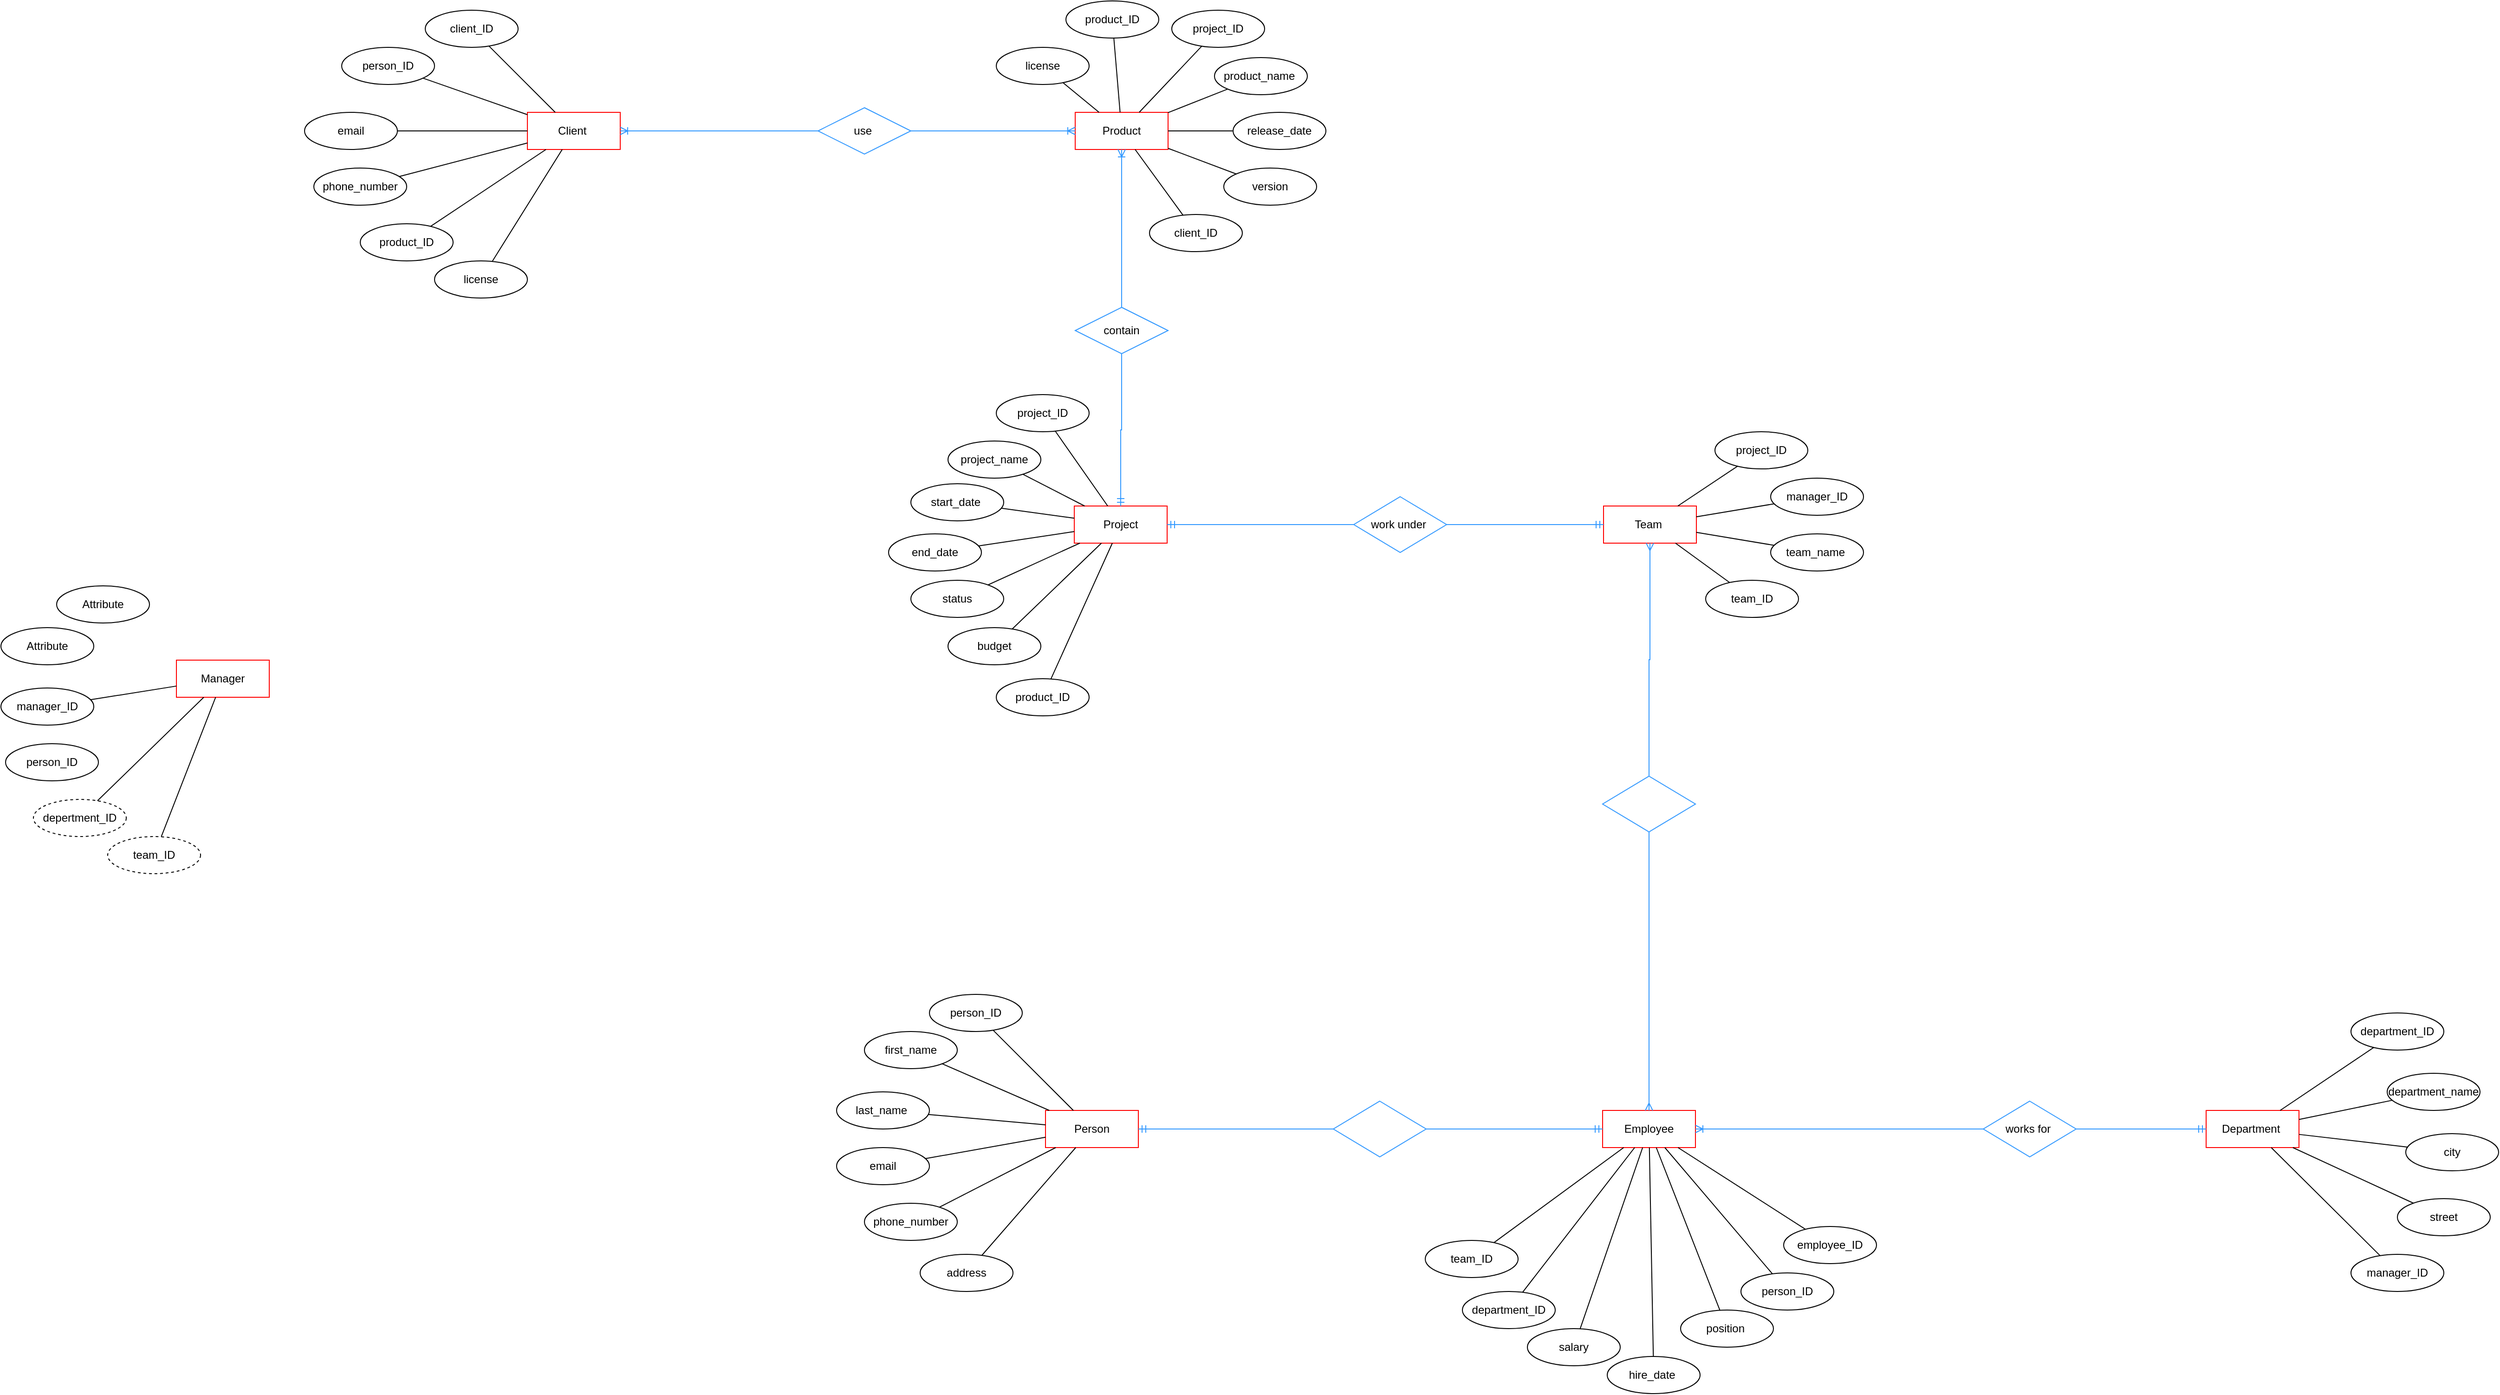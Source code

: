 <mxfile version="24.7.16">
  <diagram name="Сторінка-1" id="sg_AovQOAlRPVP2MbBbo">
    <mxGraphModel dx="3805" dy="3594" grid="1" gridSize="10" guides="1" tooltips="1" connect="1" arrows="1" fold="1" page="1" pageScale="1" pageWidth="827" pageHeight="1169" math="0" shadow="0">
      <root>
        <mxCell id="0" />
        <mxCell id="1" parent="0" />
        <mxCell id="2VthVkV6U9Xf0mXh9X9m-2" value="person_ID" style="ellipse;whiteSpace=wrap;html=1;align=center;" vertex="1" parent="1">
          <mxGeometry x="880" y="-350" width="100" height="40" as="geometry" />
        </mxCell>
        <mxCell id="2VthVkV6U9Xf0mXh9X9m-3" value="first_name" style="ellipse;whiteSpace=wrap;html=1;align=center;" vertex="1" parent="1">
          <mxGeometry x="810" y="-310" width="100" height="40" as="geometry" />
        </mxCell>
        <mxCell id="2VthVkV6U9Xf0mXh9X9m-4" value="last_name&amp;nbsp;" style="ellipse;whiteSpace=wrap;html=1;align=center;" vertex="1" parent="1">
          <mxGeometry x="780" y="-245" width="100" height="40" as="geometry" />
        </mxCell>
        <mxCell id="2VthVkV6U9Xf0mXh9X9m-5" value="email" style="ellipse;whiteSpace=wrap;html=1;align=center;" vertex="1" parent="1">
          <mxGeometry x="780" y="-185" width="100" height="40" as="geometry" />
        </mxCell>
        <mxCell id="2VthVkV6U9Xf0mXh9X9m-6" value="phone_number" style="ellipse;whiteSpace=wrap;html=1;align=center;" vertex="1" parent="1">
          <mxGeometry x="810" y="-125" width="100" height="40" as="geometry" />
        </mxCell>
        <mxCell id="2VthVkV6U9Xf0mXh9X9m-7" value="Person" style="whiteSpace=wrap;html=1;align=center;strokeColor=#FF0000;" vertex="1" parent="1">
          <mxGeometry x="1005" y="-225" width="100" height="40" as="geometry" />
        </mxCell>
        <mxCell id="2VthVkV6U9Xf0mXh9X9m-8" value="address" style="ellipse;whiteSpace=wrap;html=1;align=center;" vertex="1" parent="1">
          <mxGeometry x="870" y="-70" width="100" height="40" as="geometry" />
        </mxCell>
        <mxCell id="2VthVkV6U9Xf0mXh9X9m-9" value="Employee" style="whiteSpace=wrap;html=1;align=center;strokeColor=#FF0000;" vertex="1" parent="1">
          <mxGeometry x="1605" y="-225" width="100" height="40" as="geometry" />
        </mxCell>
        <mxCell id="2VthVkV6U9Xf0mXh9X9m-10" value="employee_ID" style="ellipse;whiteSpace=wrap;html=1;align=center;" vertex="1" parent="1">
          <mxGeometry x="1800" y="-100" width="100" height="40" as="geometry" />
        </mxCell>
        <mxCell id="2VthVkV6U9Xf0mXh9X9m-11" value="person_ID" style="ellipse;whiteSpace=wrap;html=1;align=center;" vertex="1" parent="1">
          <mxGeometry x="1754" y="-50" width="100" height="40" as="geometry" />
        </mxCell>
        <mxCell id="2VthVkV6U9Xf0mXh9X9m-12" value="position&amp;nbsp;" style="ellipse;whiteSpace=wrap;html=1;align=center;" vertex="1" parent="1">
          <mxGeometry x="1689" y="-10" width="100" height="40" as="geometry" />
        </mxCell>
        <mxCell id="2VthVkV6U9Xf0mXh9X9m-13" value="hire_date&amp;nbsp;" style="ellipse;whiteSpace=wrap;html=1;align=center;" vertex="1" parent="1">
          <mxGeometry x="1610" y="40" width="100" height="40" as="geometry" />
        </mxCell>
        <mxCell id="2VthVkV6U9Xf0mXh9X9m-14" value="salary" style="ellipse;whiteSpace=wrap;html=1;align=center;" vertex="1" parent="1">
          <mxGeometry x="1524" y="10" width="100" height="40" as="geometry" />
        </mxCell>
        <mxCell id="2VthVkV6U9Xf0mXh9X9m-15" value="department_ID" style="ellipse;whiteSpace=wrap;html=1;align=center;" vertex="1" parent="1">
          <mxGeometry x="1454" y="-30" width="100" height="40" as="geometry" />
        </mxCell>
        <mxCell id="2VthVkV6U9Xf0mXh9X9m-16" value="team_ID" style="ellipse;whiteSpace=wrap;html=1;align=center;" vertex="1" parent="1">
          <mxGeometry x="1414" y="-85" width="100" height="40" as="geometry" />
        </mxCell>
        <mxCell id="2VthVkV6U9Xf0mXh9X9m-17" value="Department&amp;nbsp;" style="whiteSpace=wrap;html=1;align=center;strokeColor=#FF0000;" vertex="1" parent="1">
          <mxGeometry x="2255" y="-225" width="100" height="40" as="geometry" />
        </mxCell>
        <mxCell id="2VthVkV6U9Xf0mXh9X9m-18" value="department_ID" style="ellipse;whiteSpace=wrap;html=1;align=center;" vertex="1" parent="1">
          <mxGeometry x="2411" y="-330" width="100" height="40" as="geometry" />
        </mxCell>
        <mxCell id="2VthVkV6U9Xf0mXh9X9m-19" value="department_name" style="ellipse;whiteSpace=wrap;html=1;align=center;" vertex="1" parent="1">
          <mxGeometry x="2450" y="-265" width="100" height="40" as="geometry" />
        </mxCell>
        <mxCell id="2VthVkV6U9Xf0mXh9X9m-20" value="manager_ID" style="ellipse;whiteSpace=wrap;html=1;align=center;" vertex="1" parent="1">
          <mxGeometry x="2411" y="-70" width="100" height="40" as="geometry" />
        </mxCell>
        <mxCell id="2VthVkV6U9Xf0mXh9X9m-22" value="Team&amp;nbsp;" style="whiteSpace=wrap;html=1;align=center;strokeColor=#FF0000;" vertex="1" parent="1">
          <mxGeometry x="1606" y="-876" width="100" height="40" as="geometry" />
        </mxCell>
        <mxCell id="2VthVkV6U9Xf0mXh9X9m-23" value="team_ID" style="ellipse;whiteSpace=wrap;html=1;align=center;" vertex="1" parent="1">
          <mxGeometry x="1716" y="-796" width="100" height="40" as="geometry" />
        </mxCell>
        <mxCell id="2VthVkV6U9Xf0mXh9X9m-24" value="team_name&amp;nbsp;" style="ellipse;whiteSpace=wrap;html=1;align=center;" vertex="1" parent="1">
          <mxGeometry x="1786" y="-846" width="100" height="40" as="geometry" />
        </mxCell>
        <mxCell id="2VthVkV6U9Xf0mXh9X9m-25" value="manager_ID" style="ellipse;whiteSpace=wrap;html=1;align=center;" vertex="1" parent="1">
          <mxGeometry x="1786" y="-906" width="100" height="40" as="geometry" />
        </mxCell>
        <mxCell id="2VthVkV6U9Xf0mXh9X9m-26" value="project_ID" style="ellipse;whiteSpace=wrap;html=1;align=center;" vertex="1" parent="1">
          <mxGeometry x="1726" y="-956" width="100" height="40" as="geometry" />
        </mxCell>
        <mxCell id="2VthVkV6U9Xf0mXh9X9m-28" value="Product" style="whiteSpace=wrap;html=1;align=center;strokeColor=#FF0000;" vertex="1" parent="1">
          <mxGeometry x="1037" y="-1300" width="100" height="40" as="geometry" />
        </mxCell>
        <mxCell id="2VthVkV6U9Xf0mXh9X9m-29" value="product_ID" style="ellipse;whiteSpace=wrap;html=1;align=center;" vertex="1" parent="1">
          <mxGeometry x="1027" y="-1420" width="100" height="40" as="geometry" />
        </mxCell>
        <mxCell id="2VthVkV6U9Xf0mXh9X9m-30" value="product_name&amp;nbsp;" style="ellipse;whiteSpace=wrap;html=1;align=center;" vertex="1" parent="1">
          <mxGeometry x="1187" y="-1359" width="100" height="40" as="geometry" />
        </mxCell>
        <mxCell id="2VthVkV6U9Xf0mXh9X9m-31" value="release_date" style="ellipse;whiteSpace=wrap;html=1;align=center;" vertex="1" parent="1">
          <mxGeometry x="1207" y="-1300" width="100" height="40" as="geometry" />
        </mxCell>
        <mxCell id="2VthVkV6U9Xf0mXh9X9m-32" value="version" style="ellipse;whiteSpace=wrap;html=1;align=center;" vertex="1" parent="1">
          <mxGeometry x="1197" y="-1240" width="100" height="40" as="geometry" />
        </mxCell>
        <mxCell id="2VthVkV6U9Xf0mXh9X9m-33" value="client_ID" style="ellipse;whiteSpace=wrap;html=1;align=center;" vertex="1" parent="1">
          <mxGeometry x="1117" y="-1190" width="100" height="40" as="geometry" />
        </mxCell>
        <mxCell id="2VthVkV6U9Xf0mXh9X9m-34" value="Project" style="whiteSpace=wrap;html=1;align=center;strokeColor=#FF0000;" vertex="1" parent="1">
          <mxGeometry x="1036" y="-876" width="100" height="40" as="geometry" />
        </mxCell>
        <mxCell id="2VthVkV6U9Xf0mXh9X9m-35" value="project_ID" style="ellipse;whiteSpace=wrap;html=1;align=center;" vertex="1" parent="1">
          <mxGeometry x="952" y="-996" width="100" height="40" as="geometry" />
        </mxCell>
        <mxCell id="2VthVkV6U9Xf0mXh9X9m-36" value="project_name" style="ellipse;whiteSpace=wrap;html=1;align=center;" vertex="1" parent="1">
          <mxGeometry x="900" y="-946" width="100" height="40" as="geometry" />
        </mxCell>
        <mxCell id="2VthVkV6U9Xf0mXh9X9m-37" value="start_date&amp;nbsp;" style="ellipse;whiteSpace=wrap;html=1;align=center;" vertex="1" parent="1">
          <mxGeometry x="860" y="-900" width="100" height="40" as="geometry" />
        </mxCell>
        <mxCell id="2VthVkV6U9Xf0mXh9X9m-38" value="end_date" style="ellipse;whiteSpace=wrap;html=1;align=center;" vertex="1" parent="1">
          <mxGeometry x="836" y="-846" width="100" height="40" as="geometry" />
        </mxCell>
        <mxCell id="2VthVkV6U9Xf0mXh9X9m-39" value="status" style="ellipse;whiteSpace=wrap;html=1;align=center;" vertex="1" parent="1">
          <mxGeometry x="860" y="-796" width="100" height="40" as="geometry" />
        </mxCell>
        <mxCell id="2VthVkV6U9Xf0mXh9X9m-40" value="budget" style="ellipse;whiteSpace=wrap;html=1;align=center;" vertex="1" parent="1">
          <mxGeometry x="900" y="-745" width="100" height="40" as="geometry" />
        </mxCell>
        <mxCell id="2VthVkV6U9Xf0mXh9X9m-41" value="product_ID" style="ellipse;whiteSpace=wrap;html=1;align=center;" vertex="1" parent="1">
          <mxGeometry x="952" y="-690" width="100" height="40" as="geometry" />
        </mxCell>
        <mxCell id="2VthVkV6U9Xf0mXh9X9m-43" value="Client&amp;nbsp;" style="whiteSpace=wrap;html=1;align=center;strokeColor=#FF0000;" vertex="1" parent="1">
          <mxGeometry x="447" y="-1300" width="100" height="40" as="geometry" />
        </mxCell>
        <mxCell id="2VthVkV6U9Xf0mXh9X9m-44" value="client_ID" style="ellipse;whiteSpace=wrap;html=1;align=center;" vertex="1" parent="1">
          <mxGeometry x="337" y="-1410" width="100" height="40" as="geometry" />
        </mxCell>
        <mxCell id="2VthVkV6U9Xf0mXh9X9m-46" value="" style="endArrow=none;html=1;rounded=0;" edge="1" parent="1" source="2VthVkV6U9Xf0mXh9X9m-2" target="2VthVkV6U9Xf0mXh9X9m-7">
          <mxGeometry relative="1" as="geometry">
            <mxPoint x="1300" y="-270" as="sourcePoint" />
            <mxPoint x="1460" y="-270" as="targetPoint" />
          </mxGeometry>
        </mxCell>
        <mxCell id="2VthVkV6U9Xf0mXh9X9m-53" value="" style="endArrow=none;html=1;rounded=0;" edge="1" parent="1" source="2VthVkV6U9Xf0mXh9X9m-3" target="2VthVkV6U9Xf0mXh9X9m-7">
          <mxGeometry relative="1" as="geometry">
            <mxPoint x="1170" y="-190" as="sourcePoint" />
            <mxPoint x="1330" y="-190" as="targetPoint" />
          </mxGeometry>
        </mxCell>
        <mxCell id="2VthVkV6U9Xf0mXh9X9m-54" value="" style="endArrow=none;html=1;rounded=0;" edge="1" parent="1" source="2VthVkV6U9Xf0mXh9X9m-4" target="2VthVkV6U9Xf0mXh9X9m-7">
          <mxGeometry relative="1" as="geometry">
            <mxPoint x="1170" y="-190" as="sourcePoint" />
            <mxPoint x="1330" y="-190" as="targetPoint" />
          </mxGeometry>
        </mxCell>
        <mxCell id="2VthVkV6U9Xf0mXh9X9m-55" value="" style="endArrow=none;html=1;rounded=0;" edge="1" parent="1" source="2VthVkV6U9Xf0mXh9X9m-5" target="2VthVkV6U9Xf0mXh9X9m-7">
          <mxGeometry relative="1" as="geometry">
            <mxPoint x="1170" y="-190" as="sourcePoint" />
            <mxPoint x="1330" y="-190" as="targetPoint" />
          </mxGeometry>
        </mxCell>
        <mxCell id="2VthVkV6U9Xf0mXh9X9m-56" value="" style="endArrow=none;html=1;rounded=0;" edge="1" parent="1" source="2VthVkV6U9Xf0mXh9X9m-6" target="2VthVkV6U9Xf0mXh9X9m-7">
          <mxGeometry relative="1" as="geometry">
            <mxPoint x="1170" y="-190" as="sourcePoint" />
            <mxPoint x="1330" y="-190" as="targetPoint" />
          </mxGeometry>
        </mxCell>
        <mxCell id="2VthVkV6U9Xf0mXh9X9m-57" value="" style="endArrow=none;html=1;rounded=0;" edge="1" parent="1" source="2VthVkV6U9Xf0mXh9X9m-8" target="2VthVkV6U9Xf0mXh9X9m-7">
          <mxGeometry relative="1" as="geometry">
            <mxPoint x="1170" y="-190" as="sourcePoint" />
            <mxPoint x="1330" y="-190" as="targetPoint" />
          </mxGeometry>
        </mxCell>
        <mxCell id="2VthVkV6U9Xf0mXh9X9m-58" value="" style="endArrow=none;html=1;rounded=0;" edge="1" parent="1" source="2VthVkV6U9Xf0mXh9X9m-23" target="2VthVkV6U9Xf0mXh9X9m-22">
          <mxGeometry relative="1" as="geometry">
            <mxPoint x="1956" y="-736" as="sourcePoint" />
            <mxPoint x="2116" y="-736" as="targetPoint" />
          </mxGeometry>
        </mxCell>
        <mxCell id="2VthVkV6U9Xf0mXh9X9m-59" value="" style="endArrow=none;html=1;rounded=0;" edge="1" parent="1" source="2VthVkV6U9Xf0mXh9X9m-24" target="2VthVkV6U9Xf0mXh9X9m-22">
          <mxGeometry relative="1" as="geometry">
            <mxPoint x="1956" y="-736" as="sourcePoint" />
            <mxPoint x="2116" y="-736" as="targetPoint" />
          </mxGeometry>
        </mxCell>
        <mxCell id="2VthVkV6U9Xf0mXh9X9m-60" value="" style="endArrow=none;html=1;rounded=0;" edge="1" parent="1" source="2VthVkV6U9Xf0mXh9X9m-25" target="2VthVkV6U9Xf0mXh9X9m-22">
          <mxGeometry relative="1" as="geometry">
            <mxPoint x="1956" y="-736" as="sourcePoint" />
            <mxPoint x="2116" y="-736" as="targetPoint" />
          </mxGeometry>
        </mxCell>
        <mxCell id="2VthVkV6U9Xf0mXh9X9m-61" value="" style="endArrow=none;html=1;rounded=0;" edge="1" parent="1" source="2VthVkV6U9Xf0mXh9X9m-26" target="2VthVkV6U9Xf0mXh9X9m-22">
          <mxGeometry relative="1" as="geometry">
            <mxPoint x="1956" y="-736" as="sourcePoint" />
            <mxPoint x="2116" y="-736" as="targetPoint" />
          </mxGeometry>
        </mxCell>
        <mxCell id="2VthVkV6U9Xf0mXh9X9m-62" value="" style="endArrow=none;html=1;rounded=0;" edge="1" parent="1" source="2VthVkV6U9Xf0mXh9X9m-35" target="2VthVkV6U9Xf0mXh9X9m-34">
          <mxGeometry relative="1" as="geometry">
            <mxPoint x="1013.409" y="-935.251" as="sourcePoint" />
            <mxPoint x="1576" y="-746" as="targetPoint" />
          </mxGeometry>
        </mxCell>
        <mxCell id="2VthVkV6U9Xf0mXh9X9m-63" value="" style="endArrow=none;html=1;rounded=0;" edge="1" parent="1" source="2VthVkV6U9Xf0mXh9X9m-36" target="2VthVkV6U9Xf0mXh9X9m-34">
          <mxGeometry relative="1" as="geometry">
            <mxPoint x="1416" y="-746" as="sourcePoint" />
            <mxPoint x="1576" y="-746" as="targetPoint" />
          </mxGeometry>
        </mxCell>
        <mxCell id="2VthVkV6U9Xf0mXh9X9m-64" value="" style="endArrow=none;html=1;rounded=0;" edge="1" parent="1" source="2VthVkV6U9Xf0mXh9X9m-37" target="2VthVkV6U9Xf0mXh9X9m-34">
          <mxGeometry relative="1" as="geometry">
            <mxPoint x="1416" y="-746" as="sourcePoint" />
            <mxPoint x="1576" y="-746" as="targetPoint" />
          </mxGeometry>
        </mxCell>
        <mxCell id="2VthVkV6U9Xf0mXh9X9m-65" value="" style="endArrow=none;html=1;rounded=0;" edge="1" parent="1" source="2VthVkV6U9Xf0mXh9X9m-38" target="2VthVkV6U9Xf0mXh9X9m-34">
          <mxGeometry relative="1" as="geometry">
            <mxPoint x="1416" y="-746" as="sourcePoint" />
            <mxPoint x="1576" y="-746" as="targetPoint" />
          </mxGeometry>
        </mxCell>
        <mxCell id="2VthVkV6U9Xf0mXh9X9m-66" value="" style="endArrow=none;html=1;rounded=0;" edge="1" parent="1" source="2VthVkV6U9Xf0mXh9X9m-39" target="2VthVkV6U9Xf0mXh9X9m-34">
          <mxGeometry relative="1" as="geometry">
            <mxPoint x="1416" y="-746" as="sourcePoint" />
            <mxPoint x="1576" y="-746" as="targetPoint" />
          </mxGeometry>
        </mxCell>
        <mxCell id="2VthVkV6U9Xf0mXh9X9m-67" value="" style="endArrow=none;html=1;rounded=0;" edge="1" parent="1" source="2VthVkV6U9Xf0mXh9X9m-40" target="2VthVkV6U9Xf0mXh9X9m-34">
          <mxGeometry relative="1" as="geometry">
            <mxPoint x="1416" y="-746" as="sourcePoint" />
            <mxPoint x="1576" y="-746" as="targetPoint" />
          </mxGeometry>
        </mxCell>
        <mxCell id="2VthVkV6U9Xf0mXh9X9m-68" value="" style="endArrow=none;html=1;rounded=0;" edge="1" parent="1" source="2VthVkV6U9Xf0mXh9X9m-41" target="2VthVkV6U9Xf0mXh9X9m-34">
          <mxGeometry relative="1" as="geometry">
            <mxPoint x="1086" y="-704" as="sourcePoint" />
            <mxPoint x="1576" y="-746" as="targetPoint" />
          </mxGeometry>
        </mxCell>
        <mxCell id="2VthVkV6U9Xf0mXh9X9m-69" value="" style="endArrow=none;html=1;rounded=0;" edge="1" parent="1" source="2VthVkV6U9Xf0mXh9X9m-10" target="2VthVkV6U9Xf0mXh9X9m-9">
          <mxGeometry relative="1" as="geometry">
            <mxPoint x="1385" y="-165" as="sourcePoint" />
            <mxPoint x="1545" y="-165" as="targetPoint" />
          </mxGeometry>
        </mxCell>
        <mxCell id="2VthVkV6U9Xf0mXh9X9m-70" value="" style="endArrow=none;html=1;rounded=0;" edge="1" parent="1" source="2VthVkV6U9Xf0mXh9X9m-11" target="2VthVkV6U9Xf0mXh9X9m-9">
          <mxGeometry relative="1" as="geometry">
            <mxPoint x="1385" y="-165" as="sourcePoint" />
            <mxPoint x="1545" y="-165" as="targetPoint" />
          </mxGeometry>
        </mxCell>
        <mxCell id="2VthVkV6U9Xf0mXh9X9m-71" value="" style="endArrow=none;html=1;rounded=0;" edge="1" parent="1" source="2VthVkV6U9Xf0mXh9X9m-12" target="2VthVkV6U9Xf0mXh9X9m-9">
          <mxGeometry relative="1" as="geometry">
            <mxPoint x="1385" y="-165" as="sourcePoint" />
            <mxPoint x="1545" y="-165" as="targetPoint" />
          </mxGeometry>
        </mxCell>
        <mxCell id="2VthVkV6U9Xf0mXh9X9m-72" value="" style="endArrow=none;html=1;rounded=0;" edge="1" parent="1" source="2VthVkV6U9Xf0mXh9X9m-13" target="2VthVkV6U9Xf0mXh9X9m-9">
          <mxGeometry relative="1" as="geometry">
            <mxPoint x="1385" y="-165" as="sourcePoint" />
            <mxPoint x="1545" y="-165" as="targetPoint" />
          </mxGeometry>
        </mxCell>
        <mxCell id="2VthVkV6U9Xf0mXh9X9m-73" value="" style="endArrow=none;html=1;rounded=0;" edge="1" parent="1" source="2VthVkV6U9Xf0mXh9X9m-14" target="2VthVkV6U9Xf0mXh9X9m-9">
          <mxGeometry relative="1" as="geometry">
            <mxPoint x="1385" y="-165" as="sourcePoint" />
            <mxPoint x="1545" y="-165" as="targetPoint" />
          </mxGeometry>
        </mxCell>
        <mxCell id="2VthVkV6U9Xf0mXh9X9m-74" value="" style="endArrow=none;html=1;rounded=0;" edge="1" parent="1" source="2VthVkV6U9Xf0mXh9X9m-15" target="2VthVkV6U9Xf0mXh9X9m-9">
          <mxGeometry relative="1" as="geometry">
            <mxPoint x="1385" y="-165" as="sourcePoint" />
            <mxPoint x="1545" y="-165" as="targetPoint" />
          </mxGeometry>
        </mxCell>
        <mxCell id="2VthVkV6U9Xf0mXh9X9m-75" value="" style="endArrow=none;html=1;rounded=0;" edge="1" parent="1" source="2VthVkV6U9Xf0mXh9X9m-16" target="2VthVkV6U9Xf0mXh9X9m-9">
          <mxGeometry relative="1" as="geometry">
            <mxPoint x="1385" y="-165" as="sourcePoint" />
            <mxPoint x="1545" y="-165" as="targetPoint" />
          </mxGeometry>
        </mxCell>
        <mxCell id="2VthVkV6U9Xf0mXh9X9m-76" value="" style="endArrow=none;html=1;rounded=0;" edge="1" parent="1" source="2VthVkV6U9Xf0mXh9X9m-18" target="2VthVkV6U9Xf0mXh9X9m-17">
          <mxGeometry relative="1" as="geometry">
            <mxPoint x="2485.181" y="-275.818" as="sourcePoint" />
            <mxPoint x="2215" y="-74.18" as="targetPoint" />
          </mxGeometry>
        </mxCell>
        <mxCell id="2VthVkV6U9Xf0mXh9X9m-77" value="" style="endArrow=none;html=1;rounded=0;" edge="1" parent="1" source="2VthVkV6U9Xf0mXh9X9m-19" target="2VthVkV6U9Xf0mXh9X9m-17">
          <mxGeometry relative="1" as="geometry">
            <mxPoint x="2055" y="-74.18" as="sourcePoint" />
            <mxPoint x="2215" y="-74.18" as="targetPoint" />
          </mxGeometry>
        </mxCell>
        <mxCell id="2VthVkV6U9Xf0mXh9X9m-78" value="" style="endArrow=none;html=1;rounded=0;" edge="1" parent="1" source="2VthVkV6U9Xf0mXh9X9m-20" target="2VthVkV6U9Xf0mXh9X9m-17">
          <mxGeometry relative="1" as="geometry">
            <mxPoint x="2055" y="-74.18" as="sourcePoint" />
            <mxPoint x="2215" y="-74.18" as="targetPoint" />
          </mxGeometry>
        </mxCell>
        <mxCell id="2VthVkV6U9Xf0mXh9X9m-79" value="" style="endArrow=none;html=1;rounded=0;" edge="1" parent="1" source="2VthVkV6U9Xf0mXh9X9m-29" target="2VthVkV6U9Xf0mXh9X9m-28">
          <mxGeometry relative="1" as="geometry">
            <mxPoint x="697" y="-1580" as="sourcePoint" />
            <mxPoint x="857" y="-1580" as="targetPoint" />
          </mxGeometry>
        </mxCell>
        <mxCell id="2VthVkV6U9Xf0mXh9X9m-80" value="" style="endArrow=none;html=1;rounded=0;" edge="1" parent="1" source="2VthVkV6U9Xf0mXh9X9m-137" target="2VthVkV6U9Xf0mXh9X9m-17">
          <mxGeometry relative="1" as="geometry">
            <mxPoint x="2566" y="-184.18" as="sourcePoint" />
            <mxPoint x="2215" y="-74.18" as="targetPoint" />
          </mxGeometry>
        </mxCell>
        <mxCell id="2VthVkV6U9Xf0mXh9X9m-81" value="" style="endArrow=none;html=1;rounded=0;" edge="1" parent="1" source="2VthVkV6U9Xf0mXh9X9m-30" target="2VthVkV6U9Xf0mXh9X9m-28">
          <mxGeometry relative="1" as="geometry">
            <mxPoint x="697" y="-1350" as="sourcePoint" />
            <mxPoint x="857" y="-1350" as="targetPoint" />
          </mxGeometry>
        </mxCell>
        <mxCell id="2VthVkV6U9Xf0mXh9X9m-82" value="" style="endArrow=none;html=1;rounded=0;" edge="1" parent="1" source="2VthVkV6U9Xf0mXh9X9m-31" target="2VthVkV6U9Xf0mXh9X9m-28">
          <mxGeometry relative="1" as="geometry">
            <mxPoint x="697" y="-1350" as="sourcePoint" />
            <mxPoint x="857" y="-1350" as="targetPoint" />
          </mxGeometry>
        </mxCell>
        <mxCell id="2VthVkV6U9Xf0mXh9X9m-83" value="" style="endArrow=none;html=1;rounded=0;" edge="1" parent="1" source="2VthVkV6U9Xf0mXh9X9m-32" target="2VthVkV6U9Xf0mXh9X9m-28">
          <mxGeometry relative="1" as="geometry">
            <mxPoint x="697" y="-1350" as="sourcePoint" />
            <mxPoint x="857" y="-1350" as="targetPoint" />
          </mxGeometry>
        </mxCell>
        <mxCell id="2VthVkV6U9Xf0mXh9X9m-84" value="" style="endArrow=none;html=1;rounded=0;" edge="1" parent="1" source="2VthVkV6U9Xf0mXh9X9m-33" target="2VthVkV6U9Xf0mXh9X9m-28">
          <mxGeometry relative="1" as="geometry">
            <mxPoint x="697" y="-1350" as="sourcePoint" />
            <mxPoint x="857" y="-1350" as="targetPoint" />
          </mxGeometry>
        </mxCell>
        <mxCell id="2VthVkV6U9Xf0mXh9X9m-85" value="" style="shape=rhombus;html=1;dashed=0;whiteSpace=wrap;perimeter=rhombusPerimeter;strokeColor=#3399FF;" vertex="1" parent="1">
          <mxGeometry x="1315" y="-235" width="100" height="60" as="geometry" />
        </mxCell>
        <mxCell id="2VthVkV6U9Xf0mXh9X9m-89" value="Manager" style="whiteSpace=wrap;html=1;align=center;strokeColor=#FF0000;" vertex="1" parent="1">
          <mxGeometry x="69" y="-710" width="100" height="40" as="geometry" />
        </mxCell>
        <mxCell id="2VthVkV6U9Xf0mXh9X9m-90" value="Attribute" style="ellipse;whiteSpace=wrap;html=1;align=center;" vertex="1" parent="1">
          <mxGeometry x="-60" y="-790" width="100" height="40" as="geometry" />
        </mxCell>
        <mxCell id="2VthVkV6U9Xf0mXh9X9m-91" value="Attribute" style="ellipse;whiteSpace=wrap;html=1;align=center;" vertex="1" parent="1">
          <mxGeometry x="-120" y="-745" width="100" height="40" as="geometry" />
        </mxCell>
        <mxCell id="2VthVkV6U9Xf0mXh9X9m-93" value="person_ID" style="ellipse;whiteSpace=wrap;html=1;align=center;" vertex="1" parent="1">
          <mxGeometry x="-115" y="-620" width="100" height="40" as="geometry" />
        </mxCell>
        <mxCell id="2VthVkV6U9Xf0mXh9X9m-94" value="manager_ID" style="ellipse;whiteSpace=wrap;html=1;align=center;" vertex="1" parent="1">
          <mxGeometry x="-120" y="-680" width="100" height="40" as="geometry" />
        </mxCell>
        <mxCell id="2VthVkV6U9Xf0mXh9X9m-100" value="works for&amp;nbsp;" style="shape=rhombus;html=1;dashed=0;whiteSpace=wrap;perimeter=rhombusPerimeter;strokeColor=#3399FF;" vertex="1" parent="1">
          <mxGeometry x="2015" y="-235" width="100" height="60" as="geometry" />
        </mxCell>
        <mxCell id="2VthVkV6U9Xf0mXh9X9m-104" value="work under&amp;nbsp;" style="shape=rhombus;html=1;dashed=0;whiteSpace=wrap;perimeter=rhombusPerimeter;strokeColor=#3399FF;" vertex="1" parent="1">
          <mxGeometry x="1337" y="-886" width="100" height="60" as="geometry" />
        </mxCell>
        <mxCell id="2VthVkV6U9Xf0mXh9X9m-107" value="project_ID" style="ellipse;whiteSpace=wrap;html=1;align=center;" vertex="1" parent="1">
          <mxGeometry x="1141" y="-1410" width="100" height="40" as="geometry" />
        </mxCell>
        <mxCell id="2VthVkV6U9Xf0mXh9X9m-108" value="" style="endArrow=none;html=1;rounded=0;" edge="1" parent="1" source="2VthVkV6U9Xf0mXh9X9m-107" target="2VthVkV6U9Xf0mXh9X9m-28">
          <mxGeometry relative="1" as="geometry">
            <mxPoint x="1307" y="-1090" as="sourcePoint" />
            <mxPoint x="1467" y="-1090" as="targetPoint" />
          </mxGeometry>
        </mxCell>
        <mxCell id="2VthVkV6U9Xf0mXh9X9m-114" value="person_ID" style="ellipse;whiteSpace=wrap;html=1;align=center;" vertex="1" parent="1">
          <mxGeometry x="247" y="-1370" width="100" height="40" as="geometry" />
        </mxCell>
        <mxCell id="2VthVkV6U9Xf0mXh9X9m-115" value="email" style="ellipse;whiteSpace=wrap;html=1;align=center;" vertex="1" parent="1">
          <mxGeometry x="207" y="-1300" width="100" height="40" as="geometry" />
        </mxCell>
        <mxCell id="2VthVkV6U9Xf0mXh9X9m-116" value="phone_number" style="ellipse;whiteSpace=wrap;html=1;align=center;" vertex="1" parent="1">
          <mxGeometry x="217" y="-1240" width="100" height="40" as="geometry" />
        </mxCell>
        <mxCell id="2VthVkV6U9Xf0mXh9X9m-117" value="product_ID" style="ellipse;whiteSpace=wrap;html=1;align=center;" vertex="1" parent="1">
          <mxGeometry x="267" y="-1180" width="100" height="40" as="geometry" />
        </mxCell>
        <mxCell id="2VthVkV6U9Xf0mXh9X9m-118" value="license" style="ellipse;whiteSpace=wrap;html=1;align=center;" vertex="1" parent="1">
          <mxGeometry x="347" y="-1140" width="100" height="40" as="geometry" />
        </mxCell>
        <mxCell id="2VthVkV6U9Xf0mXh9X9m-120" value="license" style="ellipse;whiteSpace=wrap;html=1;align=center;" vertex="1" parent="1">
          <mxGeometry x="952" y="-1370" width="100" height="40" as="geometry" />
        </mxCell>
        <mxCell id="2VthVkV6U9Xf0mXh9X9m-125" value="" style="endArrow=none;html=1;rounded=0;" edge="1" parent="1" source="2VthVkV6U9Xf0mXh9X9m-120" target="2VthVkV6U9Xf0mXh9X9m-28">
          <mxGeometry relative="1" as="geometry">
            <mxPoint x="1089" y="-1370" as="sourcePoint" />
            <mxPoint x="1095" y="-1290" as="targetPoint" />
          </mxGeometry>
        </mxCell>
        <mxCell id="2VthVkV6U9Xf0mXh9X9m-127" value="" style="endArrow=none;html=1;rounded=0;" edge="1" parent="1" source="2VthVkV6U9Xf0mXh9X9m-43" target="2VthVkV6U9Xf0mXh9X9m-44">
          <mxGeometry relative="1" as="geometry">
            <mxPoint x="217" y="-1240" as="sourcePoint" />
            <mxPoint x="377" y="-1240" as="targetPoint" />
          </mxGeometry>
        </mxCell>
        <mxCell id="2VthVkV6U9Xf0mXh9X9m-129" value="" style="endArrow=none;html=1;rounded=0;" edge="1" parent="1" source="2VthVkV6U9Xf0mXh9X9m-43" target="2VthVkV6U9Xf0mXh9X9m-114">
          <mxGeometry relative="1" as="geometry">
            <mxPoint x="177" y="-1297.286" as="sourcePoint" />
            <mxPoint x="7" y="-1230" as="targetPoint" />
          </mxGeometry>
        </mxCell>
        <mxCell id="2VthVkV6U9Xf0mXh9X9m-130" value="" style="endArrow=none;html=1;rounded=0;" edge="1" parent="1" source="2VthVkV6U9Xf0mXh9X9m-43" target="2VthVkV6U9Xf0mXh9X9m-115">
          <mxGeometry relative="1" as="geometry">
            <mxPoint x="177" y="-1278.523" as="sourcePoint" />
            <mxPoint x="7" y="-1230" as="targetPoint" />
          </mxGeometry>
        </mxCell>
        <mxCell id="2VthVkV6U9Xf0mXh9X9m-131" value="" style="endArrow=none;html=1;rounded=0;" edge="1" parent="1" source="2VthVkV6U9Xf0mXh9X9m-116" target="2VthVkV6U9Xf0mXh9X9m-43">
          <mxGeometry relative="1" as="geometry">
            <mxPoint x="-103" y="-1210" as="sourcePoint" />
            <mxPoint x="173.667" y="-1260" as="targetPoint" />
          </mxGeometry>
        </mxCell>
        <mxCell id="2VthVkV6U9Xf0mXh9X9m-132" value="" style="endArrow=none;html=1;rounded=0;" edge="1" parent="1" source="2VthVkV6U9Xf0mXh9X9m-117" target="2VthVkV6U9Xf0mXh9X9m-43">
          <mxGeometry relative="1" as="geometry">
            <mxPoint x="267" y="-1220" as="sourcePoint" />
            <mxPoint x="427" y="-1220" as="targetPoint" />
          </mxGeometry>
        </mxCell>
        <mxCell id="2VthVkV6U9Xf0mXh9X9m-133" value="" style="endArrow=none;html=1;rounded=0;" edge="1" parent="1" source="2VthVkV6U9Xf0mXh9X9m-118" target="2VthVkV6U9Xf0mXh9X9m-43">
          <mxGeometry relative="1" as="geometry">
            <mxPoint x="267" y="-1220" as="sourcePoint" />
            <mxPoint x="427" y="-1220" as="targetPoint" />
          </mxGeometry>
        </mxCell>
        <mxCell id="2VthVkV6U9Xf0mXh9X9m-136" value="" style="endArrow=none;html=1;rounded=0;" edge="1" parent="1" source="2VthVkV6U9Xf0mXh9X9m-94" target="2VthVkV6U9Xf0mXh9X9m-89">
          <mxGeometry relative="1" as="geometry">
            <mxPoint x="535" y="-820" as="sourcePoint" />
            <mxPoint x="695" y="-820" as="targetPoint" />
          </mxGeometry>
        </mxCell>
        <mxCell id="2VthVkV6U9Xf0mXh9X9m-137" value="city" style="ellipse;whiteSpace=wrap;html=1;align=center;" vertex="1" parent="1">
          <mxGeometry x="2470" y="-200" width="100" height="40" as="geometry" />
        </mxCell>
        <mxCell id="2VthVkV6U9Xf0mXh9X9m-138" value="street" style="ellipse;whiteSpace=wrap;html=1;align=center;" vertex="1" parent="1">
          <mxGeometry x="2461" y="-130" width="100" height="40" as="geometry" />
        </mxCell>
        <mxCell id="2VthVkV6U9Xf0mXh9X9m-139" value="" style="endArrow=none;html=1;rounded=0;" edge="1" parent="1" source="2VthVkV6U9Xf0mXh9X9m-17" target="2VthVkV6U9Xf0mXh9X9m-138">
          <mxGeometry relative="1" as="geometry">
            <mxPoint x="2246" y="-110" as="sourcePoint" />
            <mxPoint x="2406" y="-110" as="targetPoint" />
          </mxGeometry>
        </mxCell>
        <mxCell id="2VthVkV6U9Xf0mXh9X9m-140" value="depertment_ID" style="ellipse;whiteSpace=wrap;html=1;align=center;dashed=1;" vertex="1" parent="1">
          <mxGeometry x="-85" y="-560" width="100" height="40" as="geometry" />
        </mxCell>
        <mxCell id="2VthVkV6U9Xf0mXh9X9m-141" value="team_ID" style="ellipse;whiteSpace=wrap;html=1;align=center;dashed=1;" vertex="1" parent="1">
          <mxGeometry x="-5" y="-520" width="100" height="40" as="geometry" />
        </mxCell>
        <mxCell id="2VthVkV6U9Xf0mXh9X9m-142" value="" style="endArrow=none;html=1;rounded=0;" edge="1" parent="1" source="2VthVkV6U9Xf0mXh9X9m-140" target="2VthVkV6U9Xf0mXh9X9m-89">
          <mxGeometry relative="1" as="geometry">
            <mxPoint x="-35" y="-560" as="sourcePoint" />
            <mxPoint x="125" y="-560" as="targetPoint" />
          </mxGeometry>
        </mxCell>
        <mxCell id="2VthVkV6U9Xf0mXh9X9m-143" value="" style="endArrow=none;html=1;rounded=0;" edge="1" parent="1" source="2VthVkV6U9Xf0mXh9X9m-141" target="2VthVkV6U9Xf0mXh9X9m-89">
          <mxGeometry relative="1" as="geometry">
            <mxPoint x="-35" y="-560" as="sourcePoint" />
            <mxPoint x="125" y="-560" as="targetPoint" />
          </mxGeometry>
        </mxCell>
        <mxCell id="2VthVkV6U9Xf0mXh9X9m-144" value="use&amp;nbsp;" style="shape=rhombus;html=1;dashed=0;whiteSpace=wrap;perimeter=rhombusPerimeter;strokeColor=#3399FF;" vertex="1" parent="1">
          <mxGeometry x="760" y="-1305" width="100" height="50" as="geometry" />
        </mxCell>
        <mxCell id="2VthVkV6U9Xf0mXh9X9m-145" value="" style="edgeStyle=entityRelationEdgeStyle;fontSize=12;html=1;endArrow=ERoneToMany;rounded=0;strokeColor=#3399FF;" edge="1" parent="1" source="2VthVkV6U9Xf0mXh9X9m-144" target="2VthVkV6U9Xf0mXh9X9m-43">
          <mxGeometry width="100" height="100" relative="1" as="geometry">
            <mxPoint x="826" y="-1280" as="sourcePoint" />
            <mxPoint x="793" y="-1290" as="targetPoint" />
          </mxGeometry>
        </mxCell>
        <mxCell id="2VthVkV6U9Xf0mXh9X9m-146" value="" style="edgeStyle=entityRelationEdgeStyle;fontSize=12;html=1;endArrow=ERoneToMany;rounded=0;strokeColor=#3399FF;" edge="1" parent="1" source="2VthVkV6U9Xf0mXh9X9m-144" target="2VthVkV6U9Xf0mXh9X9m-28">
          <mxGeometry width="100" height="100" relative="1" as="geometry">
            <mxPoint x="627" y="-1190" as="sourcePoint" />
            <mxPoint x="727" y="-1290" as="targetPoint" />
          </mxGeometry>
        </mxCell>
        <mxCell id="2VthVkV6U9Xf0mXh9X9m-147" value="" style="edgeStyle=entityRelationEdgeStyle;fontSize=12;html=1;endArrow=ERmandOne;rounded=0;strokeColor=#3399FF;" edge="1" parent="1" source="2VthVkV6U9Xf0mXh9X9m-104" target="2VthVkV6U9Xf0mXh9X9m-22">
          <mxGeometry width="100" height="100" relative="1" as="geometry">
            <mxPoint x="1446" y="-944" as="sourcePoint" />
            <mxPoint x="1546" y="-1044" as="targetPoint" />
          </mxGeometry>
        </mxCell>
        <mxCell id="2VthVkV6U9Xf0mXh9X9m-148" value="" style="edgeStyle=entityRelationEdgeStyle;fontSize=12;html=1;endArrow=ERmandOne;rounded=0;strokeColor=#3399FF;" edge="1" parent="1" source="2VthVkV6U9Xf0mXh9X9m-104" target="2VthVkV6U9Xf0mXh9X9m-34">
          <mxGeometry width="100" height="100" relative="1" as="geometry">
            <mxPoint x="1446" y="-944" as="sourcePoint" />
            <mxPoint x="1546" y="-1044" as="targetPoint" />
          </mxGeometry>
        </mxCell>
        <mxCell id="2VthVkV6U9Xf0mXh9X9m-150" value="contain" style="shape=rhombus;html=1;dashed=0;whiteSpace=wrap;perimeter=rhombusPerimeter;strokeColor=#3399FF;" vertex="1" parent="1">
          <mxGeometry x="1037" y="-1090" width="100" height="50" as="geometry" />
        </mxCell>
        <mxCell id="2VthVkV6U9Xf0mXh9X9m-151" value="" style="edgeStyle=elbowEdgeStyle;fontSize=12;html=1;endArrow=ERoneToMany;rounded=0;elbow=vertical;strokeColor=#3399FF;" edge="1" parent="1" source="2VthVkV6U9Xf0mXh9X9m-150" target="2VthVkV6U9Xf0mXh9X9m-28">
          <mxGeometry width="100" height="100" relative="1" as="geometry">
            <mxPoint x="1047" y="-960" as="sourcePoint" />
            <mxPoint x="1077" y="-1200" as="targetPoint" />
          </mxGeometry>
        </mxCell>
        <mxCell id="2VthVkV6U9Xf0mXh9X9m-152" value="" style="edgeStyle=elbowEdgeStyle;fontSize=12;html=1;endArrow=ERmandOne;rounded=0;elbow=vertical;strokeColor=#3399FF;" edge="1" parent="1" source="2VthVkV6U9Xf0mXh9X9m-150" target="2VthVkV6U9Xf0mXh9X9m-34">
          <mxGeometry width="100" height="100" relative="1" as="geometry">
            <mxPoint x="1047" y="-960" as="sourcePoint" />
            <mxPoint x="1147" y="-1060" as="targetPoint" />
          </mxGeometry>
        </mxCell>
        <mxCell id="2VthVkV6U9Xf0mXh9X9m-153" value="" style="edgeStyle=entityRelationEdgeStyle;fontSize=12;html=1;endArrow=ERmandOne;rounded=0;strokeColor=#3399FF;" edge="1" parent="1" source="2VthVkV6U9Xf0mXh9X9m-85" target="2VthVkV6U9Xf0mXh9X9m-9">
          <mxGeometry width="100" height="100" relative="1" as="geometry">
            <mxPoint x="1275" y="-270" as="sourcePoint" />
            <mxPoint x="1375" y="-370" as="targetPoint" />
          </mxGeometry>
        </mxCell>
        <mxCell id="2VthVkV6U9Xf0mXh9X9m-154" value="" style="edgeStyle=elbowEdgeStyle;fontSize=12;html=1;endArrow=ERmandOne;rounded=0;strokeColor=#3399FF;elbow=vertical;" edge="1" parent="1" source="2VthVkV6U9Xf0mXh9X9m-85" target="2VthVkV6U9Xf0mXh9X9m-7">
          <mxGeometry width="100" height="100" relative="1" as="geometry">
            <mxPoint x="1275" y="-270" as="sourcePoint" />
            <mxPoint x="1375" y="-370" as="targetPoint" />
          </mxGeometry>
        </mxCell>
        <mxCell id="2VthVkV6U9Xf0mXh9X9m-158" value="" style="edgeStyle=entityRelationEdgeStyle;fontSize=12;html=1;endArrow=ERmandOne;rounded=0;strokeColor=#3399FF;" edge="1" parent="1" source="2VthVkV6U9Xf0mXh9X9m-100" target="2VthVkV6U9Xf0mXh9X9m-17">
          <mxGeometry width="100" height="100" relative="1" as="geometry">
            <mxPoint x="1815" y="-220" as="sourcePoint" />
            <mxPoint x="1915" y="-320" as="targetPoint" />
          </mxGeometry>
        </mxCell>
        <mxCell id="2VthVkV6U9Xf0mXh9X9m-159" value="" style="edgeStyle=entityRelationEdgeStyle;fontSize=12;html=1;endArrow=ERoneToMany;rounded=0;strokeColor=#3399FF;" edge="1" parent="1" source="2VthVkV6U9Xf0mXh9X9m-100" target="2VthVkV6U9Xf0mXh9X9m-9">
          <mxGeometry width="100" height="100" relative="1" as="geometry">
            <mxPoint x="1815" y="-220" as="sourcePoint" />
            <mxPoint x="1915" y="-320" as="targetPoint" />
          </mxGeometry>
        </mxCell>
        <mxCell id="2VthVkV6U9Xf0mXh9X9m-161" value="" style="shape=rhombus;html=1;dashed=0;whiteSpace=wrap;perimeter=rhombusPerimeter;strokeColor=#3399FF;" vertex="1" parent="1">
          <mxGeometry x="1605" y="-585" width="100" height="60" as="geometry" />
        </mxCell>
        <mxCell id="2VthVkV6U9Xf0mXh9X9m-165" value="" style="edgeStyle=elbowEdgeStyle;fontSize=12;html=1;endArrow=ERmany;rounded=0;elbow=vertical;strokeColor=#3399FF;" edge="1" parent="1" source="2VthVkV6U9Xf0mXh9X9m-161" target="2VthVkV6U9Xf0mXh9X9m-9">
          <mxGeometry width="100" height="100" relative="1" as="geometry">
            <mxPoint x="2010" y="-480" as="sourcePoint" />
            <mxPoint x="2110" y="-580" as="targetPoint" />
          </mxGeometry>
        </mxCell>
        <mxCell id="2VthVkV6U9Xf0mXh9X9m-166" value="" style="edgeStyle=elbowEdgeStyle;fontSize=12;html=1;endArrow=ERmany;rounded=0;elbow=vertical;strokeColor=#3399FF;" edge="1" parent="1" source="2VthVkV6U9Xf0mXh9X9m-161" target="2VthVkV6U9Xf0mXh9X9m-22">
          <mxGeometry width="100" height="100" relative="1" as="geometry">
            <mxPoint x="2010" y="-480" as="sourcePoint" />
            <mxPoint x="2110" y="-580" as="targetPoint" />
          </mxGeometry>
        </mxCell>
      </root>
    </mxGraphModel>
  </diagram>
</mxfile>
